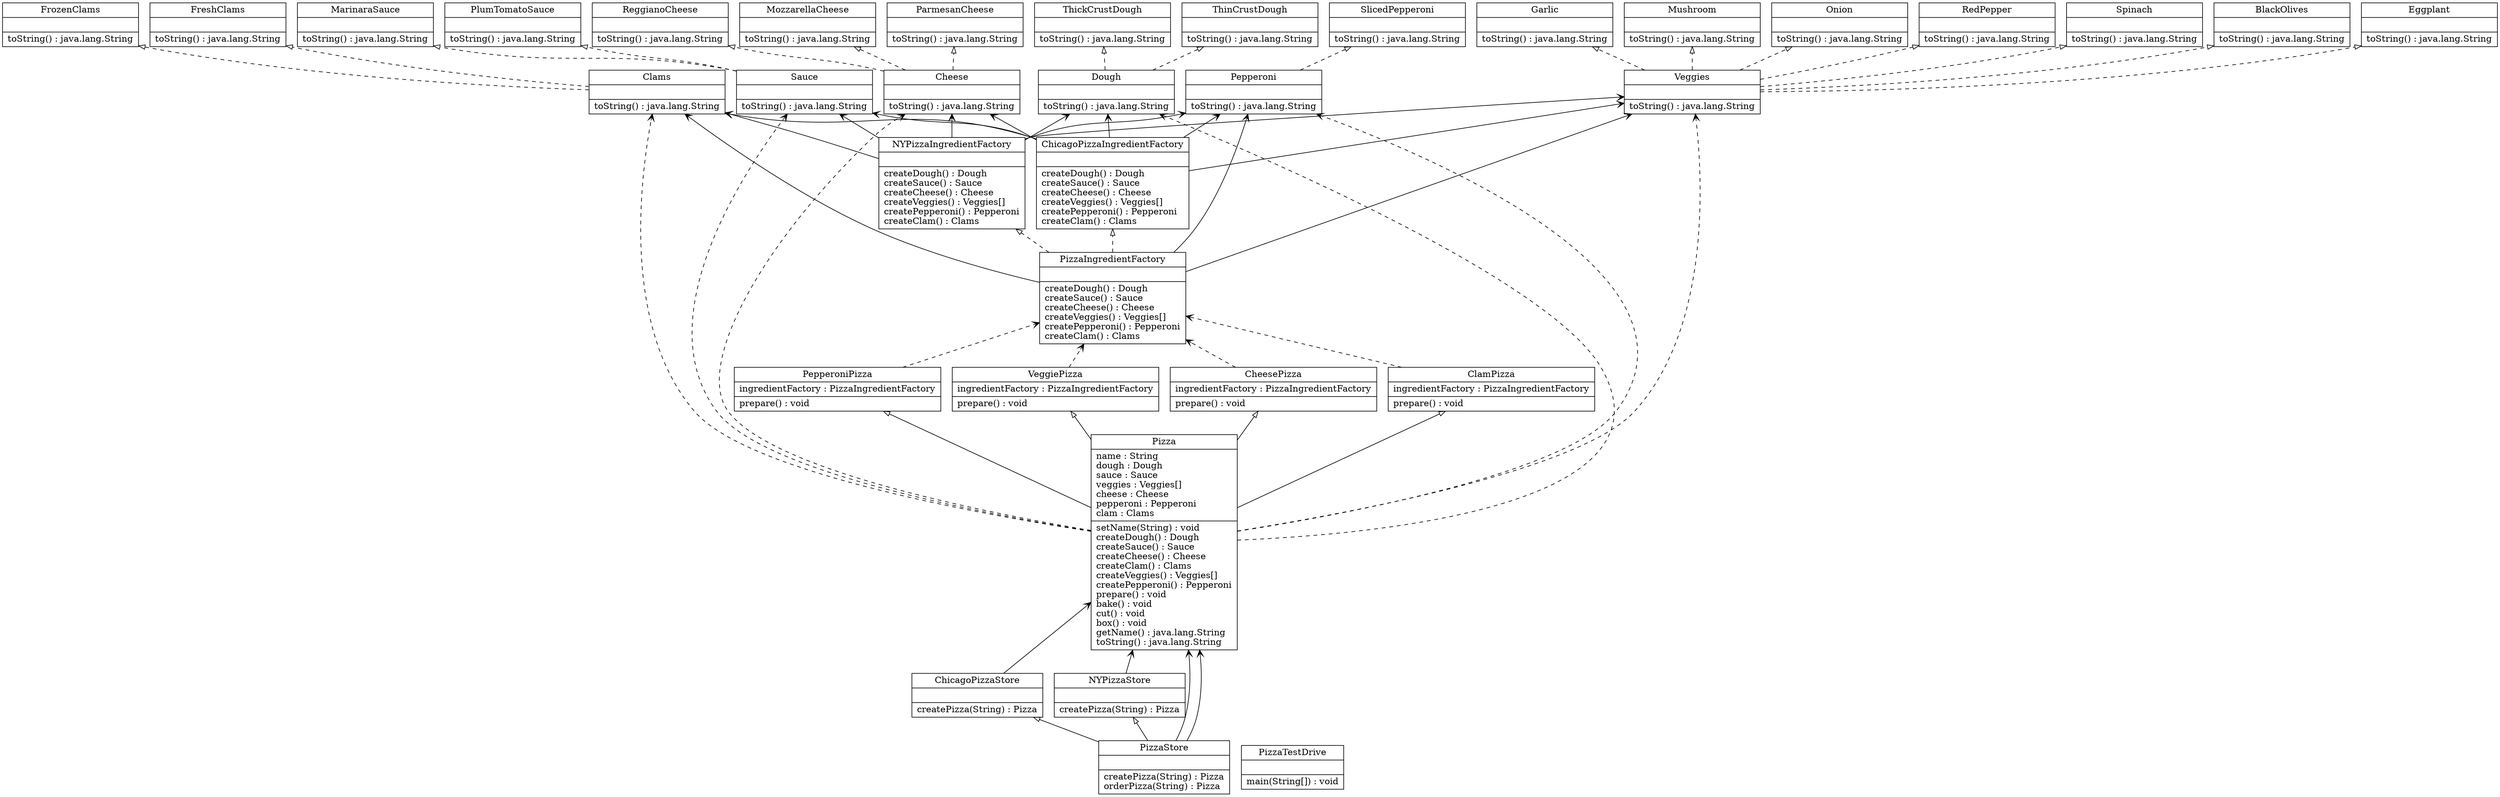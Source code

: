 digraph G {

fontname = "Bitstream Vera Sans"
fontsize = 8
rankdir=BT

node [shape = "record" ]
ClassTBlackOlives [label = "{BlackOlives||toString() : java.lang.String\l}"]
node [shape = "record" ]
ClassTCheese [label = "{Cheese||toString() : java.lang.String\l}"]
node [shape = "record" ]
ClassTCheesePizza [label = "{CheesePizza|ingredientFactory : PizzaIngredientFactory\l|prepare() : void\l}"]
node [shape = "record" ]
ClassTPizzaIngredientFactory [label = "{PizzaIngredientFactory||}"]
node [shape = "record" ]
ClassTPizzaIngredientFactory [label = "{PizzaIngredientFactory||createDough() : Dough\lcreateSauce() : Sauce\lcreateCheese() : Cheese\lcreateVeggies() : Veggies[]\lcreatePepperoni() : Pepperoni\lcreateClam() : Clams\l}"]
node [shape = "record" ]
ClassTDough [label = "{Dough||}"]
node [shape = "record" ]
ClassTSauce [label = "{Sauce||}"]
node [shape = "record" ]
ClassTChicagoPizzaIngredientFactory [label = "{ChicagoPizzaIngredientFactory||createDough() : Dough\lcreateSauce() : Sauce\lcreateCheese() : Cheese\lcreateVeggies() : Veggies[]\lcreatePepperoni() : Pepperoni\lcreateClam() : Clams\l}"]
node [shape = "record" ]
ClassTChicagoPizzaStore [label = "{ChicagoPizzaStore||createPizza(String) : Pizza\l}"]
node [shape = "record" ]
ClassTPizza [label = "{Pizza|name : String\ldough : Dough\lsauce : Sauce\lveggies : Veggies[]\lcheese : Cheese\lpepperoni : Pepperoni\lclam : Clams\l|setName(String) : void\lcreateDough() : Dough\lcreateSauce() : Sauce\lcreateCheese() : Cheese\lcreateClam() : Clams\lcreateVeggies() : Veggies[]\lcreatePepperoni() : Pepperoni\lprepare() : void\lbake() : void\lcut() : void\lbox() : void\lgetName() : java.lang.String\ltoString() : java.lang.String\l}"]
node [shape = "record" ]
ClassTClamPizza [label = "{ClamPizza|ingredientFactory : PizzaIngredientFactory\l|prepare() : void\l}"]
node [shape = "record" ]
ClassTClams [label = "{Clams||}"]
node [shape = "record" ]
ClassTClams [label = "{Clams||toString() : java.lang.String\l}"]
node [shape = "record" ]
ClassTDough [label = "{Dough||toString() : java.lang.String\l}"]
node [shape = "record" ]
ClassTEggplant [label = "{Eggplant||toString() : java.lang.String\l}"]
node [shape = "record" ]
ClassTFreshClams [label = "{FreshClams||toString() : java.lang.String\l}"]
node [shape = "record" ]
ClassTFrozenClams [label = "{FrozenClams||toString() : java.lang.String\l}"]
node [shape = "record" ]
ClassTGarlic [label = "{Garlic||toString() : java.lang.String\l}"]
node [shape = "record" ]
ClassTMarinaraSauce [label = "{MarinaraSauce||toString() : java.lang.String\l}"]
node [shape = "record" ]
ClassTMozzarellaCheese [label = "{MozzarellaCheese||toString() : java.lang.String\l}"]
node [shape = "record" ]
ClassTMushroom [label = "{Mushroom||toString() : java.lang.String\l}"]
node [shape = "record" ]
ClassTNYPizzaIngredientFactory [label = "{NYPizzaIngredientFactory||createDough() : Dough\lcreateSauce() : Sauce\lcreateCheese() : Cheese\lcreateVeggies() : Veggies[]\lcreatePepperoni() : Pepperoni\lcreateClam() : Clams\l}"]
node [shape = "record" ]
ClassTNYPizzaStore [label = "{NYPizzaStore||createPizza(String) : Pizza\l}"]
node [shape = "record" ]
ClassTOnion [label = "{Onion||toString() : java.lang.String\l}"]
node [shape = "record" ]
ClassTParmesanCheese [label = "{ParmesanCheese||toString() : java.lang.String\l}"]
node [shape = "record" ]
ClassTPepperoni [label = "{Pepperoni||toString() : java.lang.String\l}"]
node [shape = "record" ]
ClassTPepperoniPizza [label = "{PepperoniPizza|ingredientFactory : PizzaIngredientFactory\l|prepare() : void\l}"]
node [shape = "record" ]
ClassTVeggies [label = "{Veggies||}"]
node [shape = "record" ]
ClassTPizzaStore [label = "{PizzaStore||createPizza(String) : Pizza\lorderPizza(String) : Pizza\l}"]
node [shape = "record" ]
ClassTPizzaTestDrive [label = "{PizzaTestDrive||main(String[]) : void\l}"]
node [shape = "record" ]
ClassTPlumTomatoSauce [label = "{PlumTomatoSauce||toString() : java.lang.String\l}"]
node [shape = "record" ]
ClassTRedPepper [label = "{RedPepper||toString() : java.lang.String\l}"]
node [shape = "record" ]
ClassTReggianoCheese [label = "{ReggianoCheese||toString() : java.lang.String\l}"]
node [shape = "record" ]
ClassTSauce [label = "{Sauce||toString() : java.lang.String\l}"]
node [shape = "record" ]
ClassTSlicedPepperoni [label = "{SlicedPepperoni||toString() : java.lang.String\l}"]
node [shape = "record" ]
ClassTSpinach [label = "{Spinach||toString() : java.lang.String\l}"]
node [shape = "record" ]
ClassTThickCrustDough [label = "{ThickCrustDough||toString() : java.lang.String\l}"]
node [shape = "record" ]
ClassTThinCrustDough [label = "{ThinCrustDough||toString() : java.lang.String\l}"]
node [shape = "record" ]
ClassTVeggiePizza [label = "{VeggiePizza|ingredientFactory : PizzaIngredientFactory\l|prepare() : void\l}"]
node [shape = "record" ]
ClassTVeggies [label = "{Veggies||toString() : java.lang.String\l}"]
edge [arrowhead = empty style = dashed ]
ClassTVeggies -> ClassTBlackOlives
edge [arrowhead = vee style = dashed ]
ClassTCheesePizza -> ClassTPizzaIngredientFactory
edge [arrowhead = empty style = solid ]
ClassTPizza -> ClassTCheesePizza
edge [arrowhead = vee style = solid ]
ClassTChicagoPizzaIngredientFactory -> ClassTDough
edge [arrowhead = vee style = solid ]
ClassTChicagoPizzaIngredientFactory -> ClassTSauce
edge [arrowhead = vee style = solid ]
ClassTChicagoPizzaIngredientFactory -> ClassTCheese
edge [arrowhead = vee style = solid ]
ClassTChicagoPizzaIngredientFactory -> ClassTVeggies[]
edge [arrowhead = vee style = solid ]
ClassTChicagoPizzaIngredientFactory -> ClassTPepperoni
edge [arrowhead = vee style = solid ]
ClassTChicagoPizzaIngredientFactory -> ClassTClams
edge [arrowhead = empty style = dashed ]
ClassTPizzaIngredientFactory -> ClassTChicagoPizzaIngredientFactory
edge [arrowhead = vee style = solid ]
ClassTChicagoPizzaStore -> ClassTPizza
edge [arrowhead = empty style = solid ]
ClassTPizzaStore -> ClassTChicagoPizzaStore
edge [arrowhead = vee style = dashed ]
ClassTClamPizza -> ClassTPizzaIngredientFactory
edge [arrowhead = empty style = solid ]
ClassTPizza -> ClassTClamPizza
edge [arrowhead = empty style = dashed ]
ClassTVeggies -> ClassTEggplant
edge [arrowhead = empty style = dashed ]
ClassTClams -> ClassTFreshClams
edge [arrowhead = empty style = dashed ]
ClassTClams -> ClassTFrozenClams
edge [arrowhead = empty style = dashed ]
ClassTVeggies -> ClassTGarlic
edge [arrowhead = empty style = dashed ]
ClassTSauce -> ClassTMarinaraSauce
edge [arrowhead = empty style = dashed ]
ClassTCheese -> ClassTMozzarellaCheese
edge [arrowhead = empty style = dashed ]
ClassTVeggies -> ClassTMushroom
edge [arrowhead = vee style = solid ]
ClassTNYPizzaIngredientFactory -> ClassTDough
edge [arrowhead = vee style = solid ]
ClassTNYPizzaIngredientFactory -> ClassTSauce
edge [arrowhead = vee style = solid ]
ClassTNYPizzaIngredientFactory -> ClassTCheese
edge [arrowhead = vee style = solid ]
ClassTNYPizzaIngredientFactory -> ClassTVeggies[]
edge [arrowhead = vee style = solid ]
ClassTNYPizzaIngredientFactory -> ClassTPepperoni
edge [arrowhead = vee style = solid ]
ClassTNYPizzaIngredientFactory -> ClassTClams
edge [arrowhead = empty style = dashed ]
ClassTPizzaIngredientFactory -> ClassTNYPizzaIngredientFactory
edge [arrowhead = vee style = solid ]
ClassTNYPizzaStore -> ClassTPizza
edge [arrowhead = empty style = solid ]
ClassTPizzaStore -> ClassTNYPizzaStore
edge [arrowhead = empty style = dashed ]
ClassTVeggies -> ClassTOnion
edge [arrowhead = empty style = dashed ]
ClassTCheese -> ClassTParmesanCheese
edge [arrowhead = vee style = dashed ]
ClassTPepperoniPizza -> ClassTPizzaIngredientFactory
edge [arrowhead = empty style = solid ]
ClassTPizza -> ClassTPepperoniPizza
edge [arrowhead = vee style = dashed ]
ClassTPizza -> ClassTDough
edge [arrowhead = vee style = dashed ]
ClassTPizza -> ClassTSauce
edge [arrowhead = vee style = dashed ]
ClassTPizza -> ClassTVeggies
edge [arrowhead = vee style = dashed ]
ClassTPizza -> ClassTCheese
edge [arrowhead = vee style = dashed ]
ClassTPizza -> ClassTPepperoni
edge [arrowhead = vee style = dashed ]
ClassTPizza -> ClassTClams
edge [arrowhead = vee style = solid ]
ClassTPizzaIngredientFactory -> ClassTVeggies[]
edge [arrowhead = vee style = solid ]
ClassTPizzaIngredientFactory -> ClassTPepperoni
edge [arrowhead = vee style = solid ]
ClassTPizzaIngredientFactory -> ClassTClams
edge [arrowhead = vee style = solid ]
ClassTPizzaStore -> ClassTPizza
edge [arrowhead = vee style = solid ]
ClassTPizzaStore -> ClassTPizza
edge [arrowhead = empty style = dashed ]
ClassTSauce -> ClassTPlumTomatoSauce
edge [arrowhead = empty style = dashed ]
ClassTVeggies -> ClassTRedPepper
edge [arrowhead = empty style = dashed ]
ClassTCheese -> ClassTReggianoCheese
edge [arrowhead = empty style = dashed ]
ClassTPepperoni -> ClassTSlicedPepperoni
edge [arrowhead = empty style = dashed ]
ClassTVeggies -> ClassTSpinach
edge [arrowhead = empty style = dashed ]
ClassTDough -> ClassTThickCrustDough
edge [arrowhead = empty style = dashed ]
ClassTDough -> ClassTThinCrustDough
edge [arrowhead = vee style = dashed ]
ClassTVeggiePizza -> ClassTPizzaIngredientFactory
edge [arrowhead = empty style = solid ]
ClassTPizza -> ClassTVeggiePizza
}
